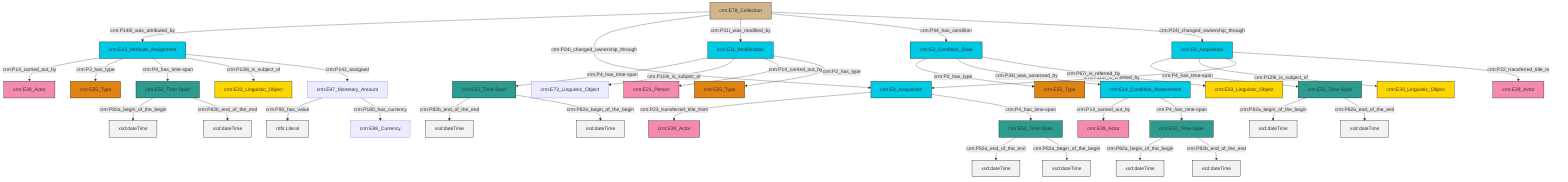 graph TD
classDef Literal fill:#f2f2f2,stroke:#000000;
classDef CRM_Entity fill:#FFFFFF,stroke:#000000;
classDef Temporal_Entity fill:#00C9E6, stroke:#000000;
classDef Type fill:#E18312, stroke:#000000;
classDef Time-Span fill:#2C9C91, stroke:#000000;
classDef Appellation fill:#FFEB7F, stroke:#000000;
classDef Place fill:#008836, stroke:#000000;
classDef Persistent_Item fill:#B266B2, stroke:#000000;
classDef Conceptual_Object fill:#FFD700, stroke:#000000;
classDef Physical_Thing fill:#D2B48C, stroke:#000000;
classDef Actor fill:#f58aad, stroke:#000000;
classDef PC_Classes fill:#4ce600, stroke:#000000;
classDef Multi fill:#cccccc,stroke:#000000;

0["crm:E78_Collection"]:::Physical_Thing -->|crm:P140i_was_attributed_by| 1["crm:E13_Attribute_Assignment"]:::Temporal_Entity
2["crm:E52_Time-Span"]:::Time-Span -->|crm:P82b_end_of_the_end| 3[xsd:dateTime]:::Literal
1["crm:E13_Attribute_Assignment"]:::Temporal_Entity -->|crm:P14_carried_out_by| 6["crm:E39_Actor"]:::Actor
0["crm:E78_Collection"]:::Physical_Thing -->|crm:P24i_changed_ownership_through| 7["crm:E8_Acquisition"]:::Temporal_Entity
4["crm:E52_Time-Span"]:::Time-Span -->|crm:P82a_begin_of_the_begin| 9[xsd:dateTime]:::Literal
1["crm:E13_Attribute_Assignment"]:::Temporal_Entity -->|crm:P2_has_type| 12["crm:E55_Type"]:::Type
0["crm:E78_Collection"]:::Physical_Thing -->|crm:P31i_was_modified_by| 16["crm:E11_Modification"]:::Temporal_Entity
23["crm:E14_Condition_Assessment"]:::Temporal_Entity -->|crm:P14_carried_out_by| 24["crm:E39_Actor"]:::Actor
7["crm:E8_Acquisition"]:::Temporal_Entity -->|crm:P23_transferred_title_from| 25["crm:E39_Actor"]:::Actor
7["crm:E8_Acquisition"]:::Temporal_Entity -->|crm:P4_has_time-span| 26["crm:E52_Time-Span"]:::Time-Span
27["crm:E8_Acquisition"]:::Temporal_Entity -->|crm:P4_has_time-span| 4["crm:E52_Time-Span"]:::Time-Span
16["crm:E11_Modification"]:::Temporal_Entity -->|crm:P4_has_time-span| 2["crm:E52_Time-Span"]:::Time-Span
19["crm:E3_Condition_State"]:::Temporal_Entity -->|crm:P2_has_type| 31["crm:E55_Type"]:::Type
2["crm:E52_Time-Span"]:::Time-Span -->|crm:P82a_begin_of_the_begin| 34[xsd:dateTime]:::Literal
4["crm:E52_Time-Span"]:::Time-Span -->|crm:P82a_end_of_the_end| 35[xsd:dateTime]:::Literal
38["crm:E52_Time-Span"]:::Time-Span -->|crm:P82a_begin_of_the_begin| 39[xsd:dateTime]:::Literal
27["crm:E8_Acquisition"]:::Temporal_Entity -->|crm:P129i_is_subject_of| 17["crm:E33_Linguistic_Object"]:::Conceptual_Object
19["crm:E3_Condition_State"]:::Temporal_Entity -->|crm:P34i_was_assessed_by| 23["crm:E14_Condition_Assessment"]:::Temporal_Entity
42["crm:E52_Time-Span"]:::Time-Span -->|crm:P82a_begin_of_the_begin| 43[xsd:dateTime]:::Literal
42["crm:E52_Time-Span"]:::Time-Span -->|crm:P82b_end_of_the_end| 44[xsd:dateTime]:::Literal
14["crm:E97_Monetary_Amount"]:::Default -->|crm:P90_has_value| 49[rdfs:Literal]:::Literal
0["crm:E78_Collection"]:::Physical_Thing -->|crm:P44_has_condition| 19["crm:E3_Condition_State"]:::Temporal_Entity
16["crm:E11_Modification"]:::Temporal_Entity -->|crm:P119i_is_subject_of| 50["crm:E73_Linguistic_Object"]:::Default
1["crm:E13_Attribute_Assignment"]:::Temporal_Entity -->|crm:P4_has_time-span| 38["crm:E52_Time-Span"]:::Time-Span
16["crm:E11_Modification"]:::Temporal_Entity -->|crm:P14_carried_out_by| 52["crm:E21_Person"]:::Actor
23["crm:E14_Condition_Assessment"]:::Temporal_Entity -->|crm:P4_has_time-span| 42["crm:E52_Time-Span"]:::Time-Span
16["crm:E11_Modification"]:::Temporal_Entity -->|crm:P2_has_type| 32["crm:E55_Type"]:::Type
27["crm:E8_Acquisition"]:::Temporal_Entity -->|crm:P115i_is_finished_by| 7["crm:E8_Acquisition"]:::Temporal_Entity
27["crm:E8_Acquisition"]:::Temporal_Entity -->|crm:P22_transferred_title_to| 21["crm:E39_Actor"]:::Actor
1["crm:E13_Attribute_Assignment"]:::Temporal_Entity -->|crm:P129i_is_subject_of| 10["crm:E33_Linguistic_Object"]:::Conceptual_Object
38["crm:E52_Time-Span"]:::Time-Span -->|crm:P82b_end_of_the_end| 59[xsd:dateTime]:::Literal
0["crm:E78_Collection"]:::Physical_Thing -->|crm:P24i_changed_ownership_through| 27["crm:E8_Acquisition"]:::Temporal_Entity
14["crm:E97_Monetary_Amount"]:::Default -->|crm:P180_has_currency| 47["crm:E98_Currency"]:::Default
1["crm:E13_Attribute_Assignment"]:::Temporal_Entity -->|crm:P141_assigned| 14["crm:E97_Monetary_Amount"]:::Default
26["crm:E52_Time-Span"]:::Time-Span -->|crm:P82a_end_of_the_end| 61[xsd:dateTime]:::Literal
26["crm:E52_Time-Span"]:::Time-Span -->|crm:P82a_begin_of_the_begin| 62[xsd:dateTime]:::Literal
19["crm:E3_Condition_State"]:::Temporal_Entity -->|crm:P67i_is_referred_by| 36["crm:E33_Linguistic_Object"]:::Conceptual_Object